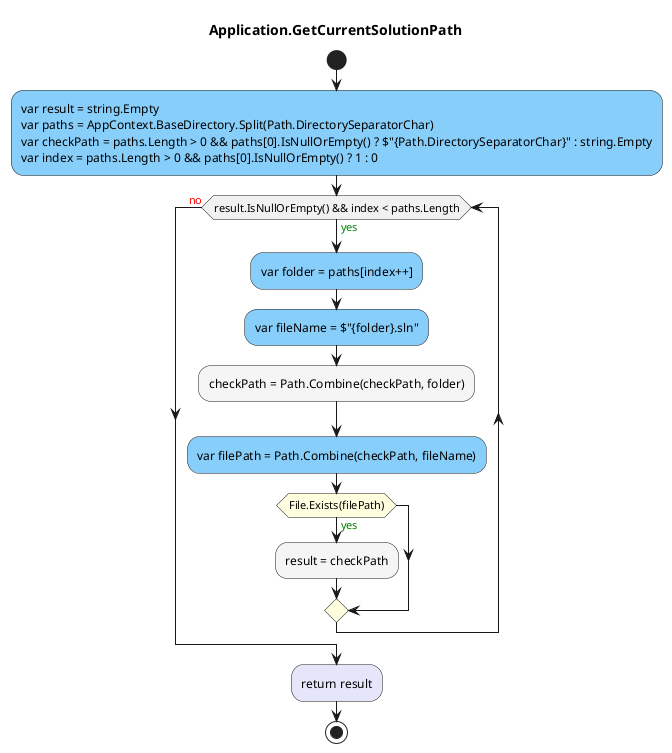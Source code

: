 @startuml Application.GetCurrentSolutionPath
title Application.GetCurrentSolutionPath
start
#LightSkyBlue:var result = string.Empty\nvar paths = AppContext.BaseDirectory.Split(Path.DirectorySeparatorChar)\nvar checkPath = paths.Length > 0 && paths[0].IsNullOrEmpty() ? $"{Path.DirectorySeparatorChar}" : string.Empty\nvar index = paths.Length > 0 && paths[0].IsNullOrEmpty() ? 1 : 0;
while (result.IsNullOrEmpty() && index < paths.Length) is (<color:green>yes)
        #LightSkyBlue:var folder = paths[index++];
        #LightSkyBlue:var fileName = $"{folder}.sln";
        #WhiteSmoke:checkPath = Path.Combine(checkPath, folder);
        #LightSkyBlue:var filePath = Path.Combine(checkPath, fileName);
        #LightYellow:if (File.Exists(filePath)) then (<color:green>yes)
                #WhiteSmoke:result = checkPath;
        endif
endwhile (<color:red>no)
#Lavender:return result;
stop
@enduml
